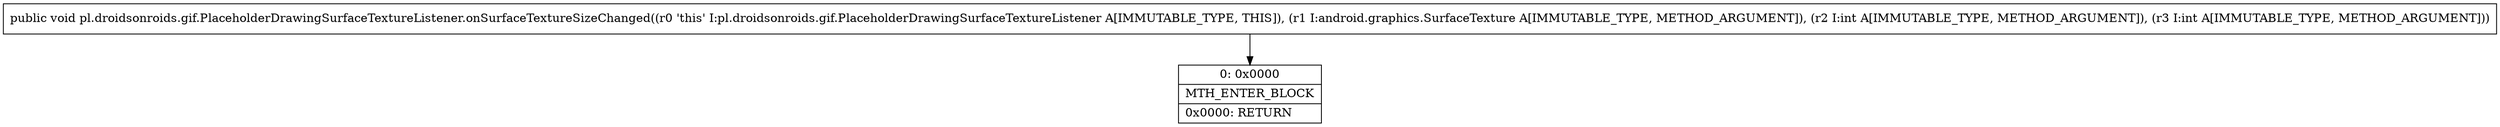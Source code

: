 digraph "CFG forpl.droidsonroids.gif.PlaceholderDrawingSurfaceTextureListener.onSurfaceTextureSizeChanged(Landroid\/graphics\/SurfaceTexture;II)V" {
Node_0 [shape=record,label="{0\:\ 0x0000|MTH_ENTER_BLOCK\l|0x0000: RETURN   \l}"];
MethodNode[shape=record,label="{public void pl.droidsonroids.gif.PlaceholderDrawingSurfaceTextureListener.onSurfaceTextureSizeChanged((r0 'this' I:pl.droidsonroids.gif.PlaceholderDrawingSurfaceTextureListener A[IMMUTABLE_TYPE, THIS]), (r1 I:android.graphics.SurfaceTexture A[IMMUTABLE_TYPE, METHOD_ARGUMENT]), (r2 I:int A[IMMUTABLE_TYPE, METHOD_ARGUMENT]), (r3 I:int A[IMMUTABLE_TYPE, METHOD_ARGUMENT])) }"];
MethodNode -> Node_0;
}

